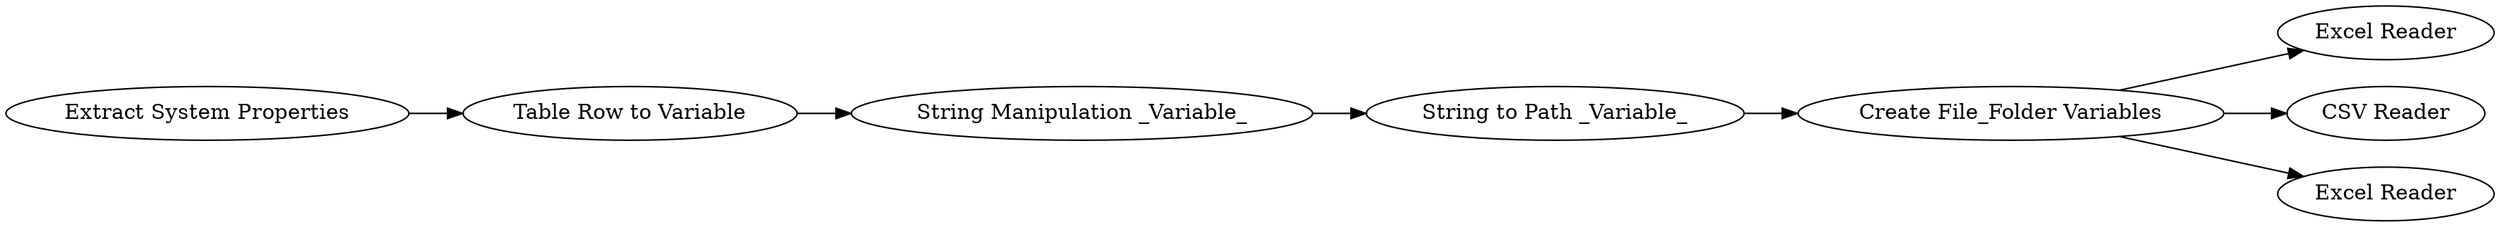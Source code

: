 digraph {
	"8122055089928025688_461" [label="Excel Reader"]
	"8122055089928025688_459" [label="String Manipulation _Variable_"]
	"8122055089928025688_463" [label="CSV Reader"]
	"8122055089928025688_462" [label="Excel Reader"]
	"8122055089928025688_460" [label="Create File_Folder Variables"]
	"8122055089928025688_458" [label="String to Path _Variable_"]
	"8122055089928025688_455" [label="Extract System Properties"]
	"8122055089928025688_456" [label="Table Row to Variable"]
	"8122055089928025688_456" -> "8122055089928025688_459"
	"8122055089928025688_459" -> "8122055089928025688_458"
	"8122055089928025688_458" -> "8122055089928025688_460"
	"8122055089928025688_460" -> "8122055089928025688_461"
	"8122055089928025688_460" -> "8122055089928025688_462"
	"8122055089928025688_460" -> "8122055089928025688_463"
	"8122055089928025688_455" -> "8122055089928025688_456"
	rankdir=LR
}
